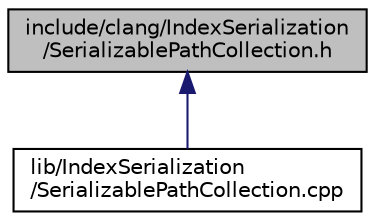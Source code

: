digraph "include/clang/IndexSerialization/SerializablePathCollection.h"
{
 // LATEX_PDF_SIZE
  bgcolor="transparent";
  edge [fontname="Helvetica",fontsize="10",labelfontname="Helvetica",labelfontsize="10"];
  node [fontname="Helvetica",fontsize="10",shape=record];
  Node1 [label="include/clang/IndexSerialization\l/SerializablePathCollection.h",height=0.2,width=0.4,color="black", fillcolor="grey75", style="filled", fontcolor="black",tooltip=" "];
  Node1 -> Node2 [dir="back",color="midnightblue",fontsize="10",style="solid",fontname="Helvetica"];
  Node2 [label="lib/IndexSerialization\l/SerializablePathCollection.cpp",height=0.2,width=0.4,color="black",URL="$SerializablePathCollection_8cpp.html",tooltip=" "];
}
